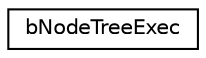 digraph G
{
  edge [fontname="Helvetica",fontsize="10",labelfontname="Helvetica",labelfontsize="10"];
  node [fontname="Helvetica",fontsize="10",shape=record];
  rankdir=LR;
  Node1 [label="bNodeTreeExec",height=0.2,width=0.4,color="black", fillcolor="white", style="filled",URL="$d1/d98/structbNodeTreeExec.html"];
}
